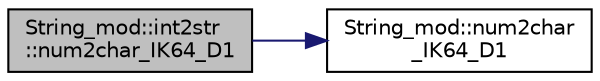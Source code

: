 digraph "String_mod::int2str::num2char_IK64_D1"
{
 // LATEX_PDF_SIZE
  edge [fontname="Helvetica",fontsize="10",labelfontname="Helvetica",labelfontsize="10"];
  node [fontname="Helvetica",fontsize="10",shape=record];
  rankdir="LR";
  Node1 [label="String_mod::int2str\l::num2char_IK64_D1",height=0.2,width=0.4,color="black", fillcolor="grey75", style="filled", fontcolor="black",tooltip="Convert the input value to string, with the requested format, if provided."];
  Node1 -> Node2 [color="midnightblue",fontsize="10",style="solid",fontname="Helvetica"];
  Node2 [label="String_mod::num2char\l_IK64_D1",height=0.2,width=0.4,color="black", fillcolor="white", style="filled",URL="$namespaceString__mod.html#ae75cfe527e6a23d192664b970f5dabb1",tooltip="Convert the input value to string, with the requested format, if provided."];
}
